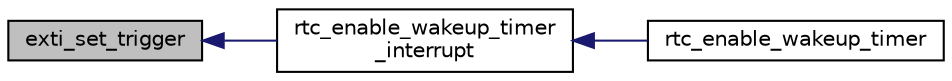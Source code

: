 digraph "exti_set_trigger"
{
  edge [fontname="Helvetica",fontsize="10",labelfontname="Helvetica",labelfontsize="10"];
  node [fontname="Helvetica",fontsize="10",shape=record];
  rankdir="LR";
  Node1 [label="exti_set_trigger",height=0.2,width=0.4,color="black", fillcolor="grey75", style="filled", fontcolor="black"];
  Node1 -> Node2 [dir="back",color="midnightblue",fontsize="10",style="solid",fontname="Helvetica"];
  Node2 [label="rtc_enable_wakeup_timer\l_interrupt",height=0.2,width=0.4,color="black", fillcolor="white", style="filled",URL="$rtc_8c.html#a4c6724c645e96d2741e262d5468d5827",tooltip="Enable the wakeup timer interrupt. "];
  Node2 -> Node3 [dir="back",color="midnightblue",fontsize="10",style="solid",fontname="Helvetica"];
  Node3 [label="rtc_enable_wakeup_timer",height=0.2,width=0.4,color="black", fillcolor="white", style="filled",URL="$rtc_8c.html#a09f8be3f6c04c89c445f9fc82a3d5ab7",tooltip="Enable the wakeup timer. "];
}
